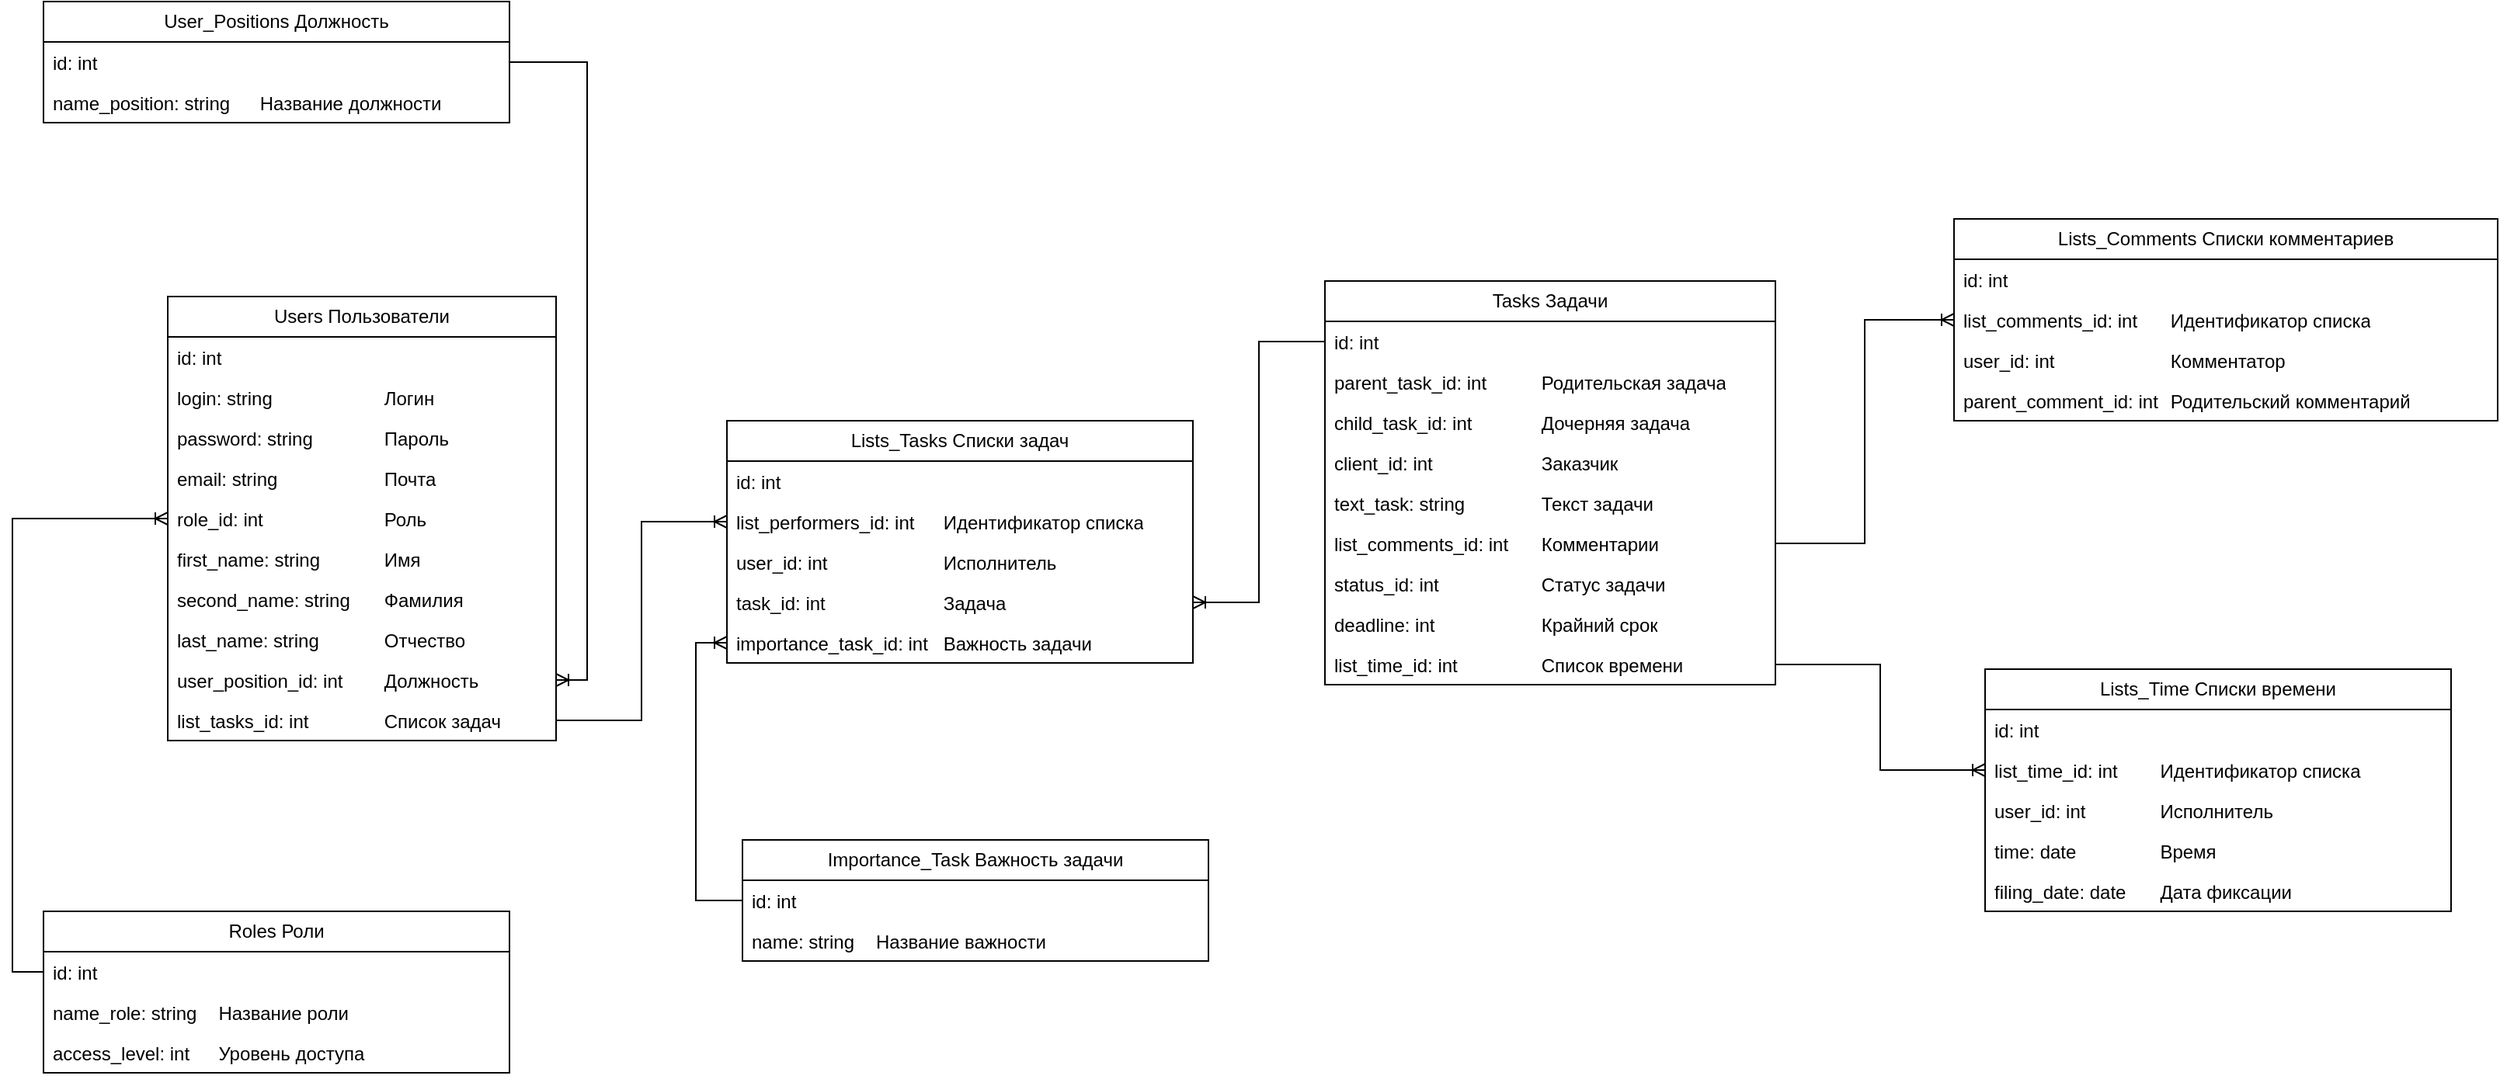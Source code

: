 <mxfile version="24.8.8">
  <diagram name="Page-1" id="0Uhh5VypU2_WbiA2aX1X">
    <mxGraphModel dx="1869" dy="650" grid="1" gridSize="10" guides="1" tooltips="1" connect="1" arrows="1" fold="1" page="1" pageScale="1" pageWidth="850" pageHeight="1100" math="0" shadow="0">
      <root>
        <mxCell id="0" />
        <mxCell id="1" parent="0" />
        <mxCell id="a-3vLe5uyyCqmMBbY7nq-1" value="Tasks Задачи" style="swimlane;fontStyle=0;childLayout=stackLayout;horizontal=1;startSize=26;fillColor=none;horizontalStack=0;resizeParent=1;resizeParentMax=0;resizeLast=0;collapsible=1;marginBottom=0;whiteSpace=wrap;html=1;" parent="1" vertex="1">
          <mxGeometry x="425" y="240" width="290" height="260" as="geometry" />
        </mxCell>
        <mxCell id="a-3vLe5uyyCqmMBbY7nq-2" value="id: int" style="text;strokeColor=none;fillColor=none;align=left;verticalAlign=top;spacingLeft=4;spacingRight=4;overflow=hidden;rotatable=0;points=[[0,0.5],[1,0.5]];portConstraint=eastwest;whiteSpace=wrap;html=1;" parent="a-3vLe5uyyCqmMBbY7nq-1" vertex="1">
          <mxGeometry y="26" width="290" height="26" as="geometry" />
        </mxCell>
        <mxCell id="a-3vLe5uyyCqmMBbY7nq-23" value="parent_task_id: int&lt;span style=&quot;white-space: pre;&quot;&gt;&#x9;&lt;/span&gt;&lt;span style=&quot;white-space: pre;&quot;&gt;&#x9;&lt;/span&gt;Родительская задача" style="text;strokeColor=none;fillColor=none;align=left;verticalAlign=top;spacingLeft=4;spacingRight=4;overflow=hidden;rotatable=0;points=[[0,0.5],[1,0.5]];portConstraint=eastwest;whiteSpace=wrap;html=1;" parent="a-3vLe5uyyCqmMBbY7nq-1" vertex="1">
          <mxGeometry y="52" width="290" height="26" as="geometry" />
        </mxCell>
        <mxCell id="a-3vLe5uyyCqmMBbY7nq-24" value="child_task_id: int&lt;span style=&quot;white-space: pre;&quot;&gt;&#x9;&lt;/span&gt;&lt;span style=&quot;white-space: pre;&quot;&gt;&#x9;&lt;/span&gt;Дочерняя задача" style="text;strokeColor=none;fillColor=none;align=left;verticalAlign=top;spacingLeft=4;spacingRight=4;overflow=hidden;rotatable=0;points=[[0,0.5],[1,0.5]];portConstraint=eastwest;whiteSpace=wrap;html=1;" parent="a-3vLe5uyyCqmMBbY7nq-1" vertex="1">
          <mxGeometry y="78" width="290" height="26" as="geometry" />
        </mxCell>
        <mxCell id="a-3vLe5uyyCqmMBbY7nq-10" value="&lt;div&gt;client_id: int&lt;span style=&quot;white-space: pre;&quot;&gt;&#x9;&lt;/span&gt;&lt;span style=&quot;white-space: pre;&quot;&gt;&#x9;&lt;span style=&quot;white-space: pre;&quot;&gt;&#x9;&lt;/span&gt;&lt;/span&gt;Заказчик&lt;/div&gt;&lt;div&gt;&lt;br&gt;&lt;/div&gt;&lt;div&gt;&lt;span style=&quot;white-space: pre;&quot;&gt;&#x9;&lt;/span&gt;&lt;span style=&quot;white-space: pre;&quot;&gt;&#x9;&lt;/span&gt;&lt;span style=&quot;white-space: pre;&quot;&gt;&#x9;&lt;/span&gt;&lt;br&gt;&lt;/div&gt;" style="text;strokeColor=none;fillColor=none;align=left;verticalAlign=top;spacingLeft=4;spacingRight=4;overflow=hidden;rotatable=0;points=[[0,0.5],[1,0.5]];portConstraint=eastwest;whiteSpace=wrap;html=1;" parent="a-3vLe5uyyCqmMBbY7nq-1" vertex="1">
          <mxGeometry y="104" width="290" height="26" as="geometry" />
        </mxCell>
        <mxCell id="a-3vLe5uyyCqmMBbY7nq-4" value="text_task: string&lt;span style=&quot;white-space: pre;&quot;&gt;&#x9;&lt;/span&gt;&lt;span style=&quot;white-space: pre;&quot;&gt;&#x9;&lt;/span&gt;Текст задачи" style="text;strokeColor=none;fillColor=none;align=left;verticalAlign=top;spacingLeft=4;spacingRight=4;overflow=hidden;rotatable=0;points=[[0,0.5],[1,0.5]];portConstraint=eastwest;whiteSpace=wrap;html=1;" parent="a-3vLe5uyyCqmMBbY7nq-1" vertex="1">
          <mxGeometry y="130" width="290" height="26" as="geometry" />
        </mxCell>
        <mxCell id="a-3vLe5uyyCqmMBbY7nq-9" value="list_comments_id: int &lt;span style=&quot;white-space: pre;&quot;&gt;&#x9;&lt;/span&gt;Комментарии" style="text;strokeColor=none;fillColor=none;align=left;verticalAlign=top;spacingLeft=4;spacingRight=4;overflow=hidden;rotatable=0;points=[[0,0.5],[1,0.5]];portConstraint=eastwest;whiteSpace=wrap;html=1;" parent="a-3vLe5uyyCqmMBbY7nq-1" vertex="1">
          <mxGeometry y="156" width="290" height="26" as="geometry" />
        </mxCell>
        <mxCell id="a-3vLe5uyyCqmMBbY7nq-51" value="status_id: int&amp;nbsp;&lt;span style=&quot;white-space: pre;&quot;&gt;&#x9;&lt;/span&gt;&lt;span style=&quot;white-space: pre;&quot;&gt;&#x9;&lt;/span&gt;&lt;span style=&quot;white-space: pre;&quot;&gt;&#x9;&lt;/span&gt;Статус задачи" style="text;strokeColor=none;fillColor=none;align=left;verticalAlign=top;spacingLeft=4;spacingRight=4;overflow=hidden;rotatable=0;points=[[0,0.5],[1,0.5]];portConstraint=eastwest;whiteSpace=wrap;html=1;" parent="a-3vLe5uyyCqmMBbY7nq-1" vertex="1">
          <mxGeometry y="182" width="290" height="26" as="geometry" />
        </mxCell>
        <mxCell id="a-3vLe5uyyCqmMBbY7nq-74" value="deadline: int&amp;nbsp;&lt;span style=&quot;white-space: pre;&quot;&gt;&#x9;&lt;/span&gt;&lt;span style=&quot;white-space: pre;&quot;&gt;&#x9;&lt;/span&gt;&lt;span style=&quot;white-space: pre;&quot;&gt;&#x9;&lt;/span&gt;Крайний срок" style="text;strokeColor=none;fillColor=none;align=left;verticalAlign=top;spacingLeft=4;spacingRight=4;overflow=hidden;rotatable=0;points=[[0,0.5],[1,0.5]];portConstraint=eastwest;whiteSpace=wrap;html=1;" parent="a-3vLe5uyyCqmMBbY7nq-1" vertex="1">
          <mxGeometry y="208" width="290" height="26" as="geometry" />
        </mxCell>
        <mxCell id="a-3vLe5uyyCqmMBbY7nq-65" value="list_time_id: int&lt;span style=&quot;white-space: pre;&quot;&gt;&#x9;&lt;/span&gt;&lt;span style=&quot;white-space: pre;&quot;&gt;&#x9;&lt;/span&gt;Список времени" style="text;strokeColor=none;fillColor=none;align=left;verticalAlign=top;spacingLeft=4;spacingRight=4;overflow=hidden;rotatable=0;points=[[0,0.5],[1,0.5]];portConstraint=eastwest;whiteSpace=wrap;html=1;" parent="a-3vLe5uyyCqmMBbY7nq-1" vertex="1">
          <mxGeometry y="234" width="290" height="26" as="geometry" />
        </mxCell>
        <mxCell id="a-3vLe5uyyCqmMBbY7nq-25" value="Users Пользователи" style="swimlane;fontStyle=0;childLayout=stackLayout;horizontal=1;startSize=26;fillColor=none;horizontalStack=0;resizeParent=1;resizeParentMax=0;resizeLast=0;collapsible=1;marginBottom=0;whiteSpace=wrap;html=1;" parent="1" vertex="1">
          <mxGeometry x="-320" y="250" width="250" height="286" as="geometry" />
        </mxCell>
        <mxCell id="a-3vLe5uyyCqmMBbY7nq-26" value="id: int" style="text;strokeColor=none;fillColor=none;align=left;verticalAlign=top;spacingLeft=4;spacingRight=4;overflow=hidden;rotatable=0;points=[[0,0.5],[1,0.5]];portConstraint=eastwest;whiteSpace=wrap;html=1;" parent="a-3vLe5uyyCqmMBbY7nq-25" vertex="1">
          <mxGeometry y="26" width="250" height="26" as="geometry" />
        </mxCell>
        <mxCell id="a-3vLe5uyyCqmMBbY7nq-63" value="login: string&lt;span style=&quot;white-space: pre;&quot;&gt;&#x9;&lt;/span&gt;&lt;span style=&quot;white-space: pre;&quot;&gt;&#x9;&lt;/span&gt;&lt;span style=&quot;white-space: pre;&quot;&gt;&#x9;&lt;/span&gt;Логин" style="text;strokeColor=none;fillColor=none;align=left;verticalAlign=top;spacingLeft=4;spacingRight=4;overflow=hidden;rotatable=0;points=[[0,0.5],[1,0.5]];portConstraint=eastwest;whiteSpace=wrap;html=1;" parent="a-3vLe5uyyCqmMBbY7nq-25" vertex="1">
          <mxGeometry y="52" width="250" height="26" as="geometry" />
        </mxCell>
        <mxCell id="a-3vLe5uyyCqmMBbY7nq-64" value="password: string&lt;span style=&quot;white-space: pre;&quot;&gt;&#x9;&lt;/span&gt;&lt;span style=&quot;white-space: pre;&quot;&gt;&#x9;&lt;/span&gt;Пароль" style="text;strokeColor=none;fillColor=none;align=left;verticalAlign=top;spacingLeft=4;spacingRight=4;overflow=hidden;rotatable=0;points=[[0,0.5],[1,0.5]];portConstraint=eastwest;whiteSpace=wrap;html=1;" parent="a-3vLe5uyyCqmMBbY7nq-25" vertex="1">
          <mxGeometry y="78" width="250" height="26" as="geometry" />
        </mxCell>
        <mxCell id="a-3vLe5uyyCqmMBbY7nq-75" value="email: string&lt;span style=&quot;white-space: pre;&quot;&gt;&#x9;&lt;/span&gt;&lt;span style=&quot;white-space: pre;&quot;&gt;&#x9;&lt;/span&gt;&lt;span style=&quot;white-space: pre;&quot;&gt;&#x9;&lt;/span&gt;Почта" style="text;strokeColor=none;fillColor=none;align=left;verticalAlign=top;spacingLeft=4;spacingRight=4;overflow=hidden;rotatable=0;points=[[0,0.5],[1,0.5]];portConstraint=eastwest;whiteSpace=wrap;html=1;" parent="a-3vLe5uyyCqmMBbY7nq-25" vertex="1">
          <mxGeometry y="104" width="250" height="26" as="geometry" />
        </mxCell>
        <mxCell id="a-3vLe5uyyCqmMBbY7nq-31" value="role_id&lt;span style=&quot;white-space: pre;&quot;&gt;: int&lt;/span&gt;&lt;span style=&quot;white-space: pre;&quot;&gt;&#x9;&lt;/span&gt;&lt;span style=&quot;white-space: pre;&quot;&gt;&#x9;&lt;/span&gt;&lt;span style=&quot;white-space: pre;&quot;&gt;&#x9;&lt;/span&gt;Роль" style="text;strokeColor=none;fillColor=none;align=left;verticalAlign=top;spacingLeft=4;spacingRight=4;overflow=hidden;rotatable=0;points=[[0,0.5],[1,0.5]];portConstraint=eastwest;whiteSpace=wrap;html=1;" parent="a-3vLe5uyyCqmMBbY7nq-25" vertex="1">
          <mxGeometry y="130" width="250" height="26" as="geometry" />
        </mxCell>
        <mxCell id="a-3vLe5uyyCqmMBbY7nq-29" value="&lt;div&gt;first_name: string&lt;span style=&quot;white-space: pre;&quot;&gt;&#x9;&lt;/span&gt;&lt;span style=&quot;white-space: pre;&quot;&gt;&#x9;&lt;/span&gt;Имя&lt;/div&gt;&lt;div&gt;&lt;br&gt;&lt;/div&gt;&lt;div&gt;&lt;br&gt;&lt;/div&gt;&lt;div&gt;&lt;span style=&quot;white-space: pre;&quot;&gt;&#x9;&lt;/span&gt;&lt;span style=&quot;white-space: pre;&quot;&gt;&#x9;&lt;/span&gt;&lt;span style=&quot;white-space: pre;&quot;&gt;&#x9;&lt;/span&gt;&lt;br&gt;&lt;/div&gt;" style="text;strokeColor=none;fillColor=none;align=left;verticalAlign=top;spacingLeft=4;spacingRight=4;overflow=hidden;rotatable=0;points=[[0,0.5],[1,0.5]];portConstraint=eastwest;whiteSpace=wrap;html=1;" parent="a-3vLe5uyyCqmMBbY7nq-25" vertex="1">
          <mxGeometry y="156" width="250" height="26" as="geometry" />
        </mxCell>
        <mxCell id="a-3vLe5uyyCqmMBbY7nq-46" value="&lt;div&gt;second_name: string&lt;span style=&quot;white-space: pre;&quot;&gt;&#x9;&lt;/span&gt;Фамилия&lt;/div&gt;" style="text;strokeColor=none;fillColor=none;align=left;verticalAlign=top;spacingLeft=4;spacingRight=4;overflow=hidden;rotatable=0;points=[[0,0.5],[1,0.5]];portConstraint=eastwest;whiteSpace=wrap;html=1;" parent="a-3vLe5uyyCqmMBbY7nq-25" vertex="1">
          <mxGeometry y="182" width="250" height="26" as="geometry" />
        </mxCell>
        <mxCell id="a-3vLe5uyyCqmMBbY7nq-30" value="last_name: string&lt;span style=&quot;white-space: pre;&quot;&gt;&#x9;&lt;/span&gt;&lt;span style=&quot;white-space: pre;&quot;&gt;&#x9;&lt;/span&gt;Отчество" style="text;strokeColor=none;fillColor=none;align=left;verticalAlign=top;spacingLeft=4;spacingRight=4;overflow=hidden;rotatable=0;points=[[0,0.5],[1,0.5]];portConstraint=eastwest;whiteSpace=wrap;html=1;" parent="a-3vLe5uyyCqmMBbY7nq-25" vertex="1">
          <mxGeometry y="208" width="250" height="26" as="geometry" />
        </mxCell>
        <mxCell id="a-3vLe5uyyCqmMBbY7nq-58" value="&lt;div&gt;user_position_id: int&lt;span style=&quot;white-space: pre;&quot;&gt;&#x9;&lt;/span&gt;Должность&lt;/div&gt;" style="text;strokeColor=none;fillColor=none;align=left;verticalAlign=top;spacingLeft=4;spacingRight=4;overflow=hidden;rotatable=0;points=[[0,0.5],[1,0.5]];portConstraint=eastwest;whiteSpace=wrap;html=1;" parent="a-3vLe5uyyCqmMBbY7nq-25" vertex="1">
          <mxGeometry y="234" width="250" height="26" as="geometry" />
        </mxCell>
        <mxCell id="a-3vLe5uyyCqmMBbY7nq-52" value="list_tasks_id&lt;span style=&quot;white-space: pre;&quot;&gt;: int&lt;/span&gt;&lt;span style=&quot;white-space: pre;&quot;&gt;&#x9;&lt;/span&gt;&lt;span style=&quot;white-space: pre;&quot;&gt;&#x9;&lt;/span&gt;Список задач" style="text;strokeColor=none;fillColor=none;align=left;verticalAlign=top;spacingLeft=4;spacingRight=4;overflow=hidden;rotatable=0;points=[[0,0.5],[1,0.5]];portConstraint=eastwest;whiteSpace=wrap;html=1;" parent="a-3vLe5uyyCqmMBbY7nq-25" vertex="1">
          <mxGeometry y="260" width="250" height="26" as="geometry" />
        </mxCell>
        <mxCell id="a-3vLe5uyyCqmMBbY7nq-41" value="Lists_Comments Списки комментариев" style="swimlane;fontStyle=0;childLayout=stackLayout;horizontal=1;startSize=26;fillColor=none;horizontalStack=0;resizeParent=1;resizeParentMax=0;resizeLast=0;collapsible=1;marginBottom=0;whiteSpace=wrap;html=1;" parent="1" vertex="1">
          <mxGeometry x="830" y="200" width="350" height="130" as="geometry" />
        </mxCell>
        <mxCell id="a-3vLe5uyyCqmMBbY7nq-42" value="id: int" style="text;strokeColor=none;fillColor=none;align=left;verticalAlign=top;spacingLeft=4;spacingRight=4;overflow=hidden;rotatable=0;points=[[0,0.5],[1,0.5]];portConstraint=eastwest;whiteSpace=wrap;html=1;" parent="a-3vLe5uyyCqmMBbY7nq-41" vertex="1">
          <mxGeometry y="26" width="350" height="26" as="geometry" />
        </mxCell>
        <mxCell id="a-3vLe5uyyCqmMBbY7nq-43" value="list_comments_id: int&lt;span style=&quot;white-space: pre;&quot;&gt;&#x9;&lt;/span&gt;Идентификатор списка" style="text;strokeColor=none;fillColor=none;align=left;verticalAlign=top;spacingLeft=4;spacingRight=4;overflow=hidden;rotatable=0;points=[[0,0.5],[1,0.5]];portConstraint=eastwest;whiteSpace=wrap;html=1;" parent="a-3vLe5uyyCqmMBbY7nq-41" vertex="1">
          <mxGeometry y="52" width="350" height="26" as="geometry" />
        </mxCell>
        <mxCell id="a-3vLe5uyyCqmMBbY7nq-44" value="user_id: int&lt;span style=&quot;white-space: pre;&quot;&gt;&#x9;&lt;/span&gt;&lt;span style=&quot;white-space: pre;&quot;&gt;&#x9;&lt;/span&gt;&lt;span style=&quot;white-space: pre;&quot;&gt;&#x9;&lt;/span&gt;Комментатор" style="text;strokeColor=none;fillColor=none;align=left;verticalAlign=top;spacingLeft=4;spacingRight=4;overflow=hidden;rotatable=0;points=[[0,0.5],[1,0.5]];portConstraint=eastwest;whiteSpace=wrap;html=1;" parent="a-3vLe5uyyCqmMBbY7nq-41" vertex="1">
          <mxGeometry y="78" width="350" height="26" as="geometry" />
        </mxCell>
        <mxCell id="a-3vLe5uyyCqmMBbY7nq-45" value="parent_comment_id: int&lt;span style=&quot;white-space: pre;&quot;&gt;&#x9;&lt;/span&gt;Родительский комментарий" style="text;strokeColor=none;fillColor=none;align=left;verticalAlign=top;spacingLeft=4;spacingRight=4;overflow=hidden;rotatable=0;points=[[0,0.5],[1,0.5]];portConstraint=eastwest;whiteSpace=wrap;html=1;" parent="a-3vLe5uyyCqmMBbY7nq-41" vertex="1">
          <mxGeometry y="104" width="350" height="26" as="geometry" />
        </mxCell>
        <mxCell id="a-3vLe5uyyCqmMBbY7nq-47" value="Roles Роли" style="swimlane;fontStyle=0;childLayout=stackLayout;horizontal=1;startSize=26;fillColor=none;horizontalStack=0;resizeParent=1;resizeParentMax=0;resizeLast=0;collapsible=1;marginBottom=0;whiteSpace=wrap;html=1;" parent="1" vertex="1">
          <mxGeometry x="-400" y="646" width="300" height="104" as="geometry" />
        </mxCell>
        <mxCell id="a-3vLe5uyyCqmMBbY7nq-48" value="id: int" style="text;strokeColor=none;fillColor=none;align=left;verticalAlign=top;spacingLeft=4;spacingRight=4;overflow=hidden;rotatable=0;points=[[0,0.5],[1,0.5]];portConstraint=eastwest;whiteSpace=wrap;html=1;" parent="a-3vLe5uyyCqmMBbY7nq-47" vertex="1">
          <mxGeometry y="26" width="300" height="26" as="geometry" />
        </mxCell>
        <mxCell id="a-3vLe5uyyCqmMBbY7nq-49" value="name_role: string&lt;span style=&quot;white-space: pre;&quot;&gt;&#x9;&lt;/span&gt;Название роли" style="text;strokeColor=none;fillColor=none;align=left;verticalAlign=top;spacingLeft=4;spacingRight=4;overflow=hidden;rotatable=0;points=[[0,0.5],[1,0.5]];portConstraint=eastwest;whiteSpace=wrap;html=1;" parent="a-3vLe5uyyCqmMBbY7nq-47" vertex="1">
          <mxGeometry y="52" width="300" height="26" as="geometry" />
        </mxCell>
        <mxCell id="a-3vLe5uyyCqmMBbY7nq-62" value="access_level: int&lt;span style=&quot;white-space: pre;&quot;&gt;&#x9;&lt;/span&gt;Уровень доступа" style="text;strokeColor=none;fillColor=none;align=left;verticalAlign=top;spacingLeft=4;spacingRight=4;overflow=hidden;rotatable=0;points=[[0,0.5],[1,0.5]];portConstraint=eastwest;whiteSpace=wrap;html=1;" parent="a-3vLe5uyyCqmMBbY7nq-47" vertex="1">
          <mxGeometry y="78" width="300" height="26" as="geometry" />
        </mxCell>
        <mxCell id="a-3vLe5uyyCqmMBbY7nq-53" value="Lists_Tasks Списки задач" style="swimlane;fontStyle=0;childLayout=stackLayout;horizontal=1;startSize=26;fillColor=none;horizontalStack=0;resizeParent=1;resizeParentMax=0;resizeLast=0;collapsible=1;marginBottom=0;whiteSpace=wrap;html=1;" parent="1" vertex="1">
          <mxGeometry x="40" y="330" width="300" height="156" as="geometry" />
        </mxCell>
        <mxCell id="a-3vLe5uyyCqmMBbY7nq-54" value="id: int" style="text;strokeColor=none;fillColor=none;align=left;verticalAlign=top;spacingLeft=4;spacingRight=4;overflow=hidden;rotatable=0;points=[[0,0.5],[1,0.5]];portConstraint=eastwest;whiteSpace=wrap;html=1;" parent="a-3vLe5uyyCqmMBbY7nq-53" vertex="1">
          <mxGeometry y="26" width="300" height="26" as="geometry" />
        </mxCell>
        <mxCell id="a-3vLe5uyyCqmMBbY7nq-55" value="list_performers_id: int&lt;span style=&quot;white-space: pre;&quot;&gt;&#x9;&lt;/span&gt;Идентификатор списка" style="text;strokeColor=none;fillColor=none;align=left;verticalAlign=top;spacingLeft=4;spacingRight=4;overflow=hidden;rotatable=0;points=[[0,0.5],[1,0.5]];portConstraint=eastwest;whiteSpace=wrap;html=1;" parent="a-3vLe5uyyCqmMBbY7nq-53" vertex="1">
          <mxGeometry y="52" width="300" height="26" as="geometry" />
        </mxCell>
        <mxCell id="a-3vLe5uyyCqmMBbY7nq-56" value="user_id: int&lt;span style=&quot;white-space: pre;&quot;&gt;&#x9;&lt;/span&gt;&lt;span style=&quot;white-space: pre;&quot;&gt;&#x9;&lt;/span&gt;&lt;span style=&quot;white-space: pre;&quot;&gt;&#x9;&lt;/span&gt;Исполнитель" style="text;strokeColor=none;fillColor=none;align=left;verticalAlign=top;spacingLeft=4;spacingRight=4;overflow=hidden;rotatable=0;points=[[0,0.5],[1,0.5]];portConstraint=eastwest;whiteSpace=wrap;html=1;" parent="a-3vLe5uyyCqmMBbY7nq-53" vertex="1">
          <mxGeometry y="78" width="300" height="26" as="geometry" />
        </mxCell>
        <mxCell id="a-3vLe5uyyCqmMBbY7nq-57" value="task_id: int&lt;span style=&quot;white-space: pre;&quot;&gt;&#x9;&lt;/span&gt;&lt;span style=&quot;white-space: pre;&quot;&gt;&#x9;&lt;/span&gt;&lt;span style=&quot;white-space: pre;&quot;&gt;&#x9;&lt;/span&gt;Задача" style="text;strokeColor=none;fillColor=none;align=left;verticalAlign=top;spacingLeft=4;spacingRight=4;overflow=hidden;rotatable=0;points=[[0,0.5],[1,0.5]];portConstraint=eastwest;whiteSpace=wrap;html=1;" parent="a-3vLe5uyyCqmMBbY7nq-53" vertex="1">
          <mxGeometry y="104" width="300" height="26" as="geometry" />
        </mxCell>
        <mxCell id="a-3vLe5uyyCqmMBbY7nq-73" value="&lt;span style=&quot;white-space: pre-wrap;&quot; data-src-align=&quot;0:8&quot; class=&quot;EzKURWReUAB5oZgtQNkl&quot;&gt;importance_task_id&lt;/span&gt;: int&lt;span style=&quot;white-space: pre;&quot;&gt;&#x9;Важность задачи&lt;/span&gt;" style="text;strokeColor=none;fillColor=none;align=left;verticalAlign=top;spacingLeft=4;spacingRight=4;overflow=hidden;rotatable=0;points=[[0,0.5],[1,0.5]];portConstraint=eastwest;whiteSpace=wrap;html=1;" parent="a-3vLe5uyyCqmMBbY7nq-53" vertex="1">
          <mxGeometry y="130" width="300" height="26" as="geometry" />
        </mxCell>
        <mxCell id="a-3vLe5uyyCqmMBbY7nq-59" value="User_Positions Должность" style="swimlane;fontStyle=0;childLayout=stackLayout;horizontal=1;startSize=26;fillColor=none;horizontalStack=0;resizeParent=1;resizeParentMax=0;resizeLast=0;collapsible=1;marginBottom=0;whiteSpace=wrap;html=1;" parent="1" vertex="1">
          <mxGeometry x="-400" y="60" width="300" height="78" as="geometry" />
        </mxCell>
        <mxCell id="a-3vLe5uyyCqmMBbY7nq-60" value="id: int" style="text;strokeColor=none;fillColor=none;align=left;verticalAlign=top;spacingLeft=4;spacingRight=4;overflow=hidden;rotatable=0;points=[[0,0.5],[1,0.5]];portConstraint=eastwest;whiteSpace=wrap;html=1;" parent="a-3vLe5uyyCqmMBbY7nq-59" vertex="1">
          <mxGeometry y="26" width="300" height="26" as="geometry" />
        </mxCell>
        <mxCell id="a-3vLe5uyyCqmMBbY7nq-61" value="name_position: string&lt;span style=&quot;white-space: pre;&quot;&gt;&#x9;&lt;/span&gt;Название должности" style="text;strokeColor=none;fillColor=none;align=left;verticalAlign=top;spacingLeft=4;spacingRight=4;overflow=hidden;rotatable=0;points=[[0,0.5],[1,0.5]];portConstraint=eastwest;whiteSpace=wrap;html=1;" parent="a-3vLe5uyyCqmMBbY7nq-59" vertex="1">
          <mxGeometry y="52" width="300" height="26" as="geometry" />
        </mxCell>
        <mxCell id="a-3vLe5uyyCqmMBbY7nq-66" value="Lists_Time Списки времени" style="swimlane;fontStyle=0;childLayout=stackLayout;horizontal=1;startSize=26;fillColor=none;horizontalStack=0;resizeParent=1;resizeParentMax=0;resizeLast=0;collapsible=1;marginBottom=0;whiteSpace=wrap;html=1;" parent="1" vertex="1">
          <mxGeometry x="850" y="490" width="300" height="156" as="geometry" />
        </mxCell>
        <mxCell id="a-3vLe5uyyCqmMBbY7nq-67" value="id: int" style="text;strokeColor=none;fillColor=none;align=left;verticalAlign=top;spacingLeft=4;spacingRight=4;overflow=hidden;rotatable=0;points=[[0,0.5],[1,0.5]];portConstraint=eastwest;whiteSpace=wrap;html=1;" parent="a-3vLe5uyyCqmMBbY7nq-66" vertex="1">
          <mxGeometry y="26" width="300" height="26" as="geometry" />
        </mxCell>
        <mxCell id="a-3vLe5uyyCqmMBbY7nq-68" value="list_time_id: int&lt;span style=&quot;white-space: pre;&quot;&gt;&#x9;&lt;/span&gt;Идентификатор списка" style="text;strokeColor=none;fillColor=none;align=left;verticalAlign=top;spacingLeft=4;spacingRight=4;overflow=hidden;rotatable=0;points=[[0,0.5],[1,0.5]];portConstraint=eastwest;whiteSpace=wrap;html=1;" parent="a-3vLe5uyyCqmMBbY7nq-66" vertex="1">
          <mxGeometry y="52" width="300" height="26" as="geometry" />
        </mxCell>
        <mxCell id="a-3vLe5uyyCqmMBbY7nq-69" value="user_id: int&lt;span style=&quot;white-space: pre;&quot;&gt;&#x9;&lt;/span&gt;&lt;span style=&quot;white-space: pre;&quot;&gt;&#x9;&lt;/span&gt;Исполнитель" style="text;strokeColor=none;fillColor=none;align=left;verticalAlign=top;spacingLeft=4;spacingRight=4;overflow=hidden;rotatable=0;points=[[0,0.5],[1,0.5]];portConstraint=eastwest;whiteSpace=wrap;html=1;" parent="a-3vLe5uyyCqmMBbY7nq-66" vertex="1">
          <mxGeometry y="78" width="300" height="26" as="geometry" />
        </mxCell>
        <mxCell id="a-3vLe5uyyCqmMBbY7nq-70" value="time: date&lt;span style=&quot;white-space: pre;&quot;&gt;&#x9;&lt;/span&gt;&lt;span style=&quot;white-space: pre;&quot;&gt;&#x9;&lt;/span&gt;Время" style="text;strokeColor=none;fillColor=none;align=left;verticalAlign=top;spacingLeft=4;spacingRight=4;overflow=hidden;rotatable=0;points=[[0,0.5],[1,0.5]];portConstraint=eastwest;whiteSpace=wrap;html=1;" parent="a-3vLe5uyyCqmMBbY7nq-66" vertex="1">
          <mxGeometry y="104" width="300" height="26" as="geometry" />
        </mxCell>
        <mxCell id="a-3vLe5uyyCqmMBbY7nq-71" value="filing_date: date&lt;span style=&quot;white-space: pre;&quot;&gt;&#x9;&lt;/span&gt;Дата фиксации&lt;span style=&quot;white-space: pre;&quot;&gt;&#x9;&lt;/span&gt;" style="text;strokeColor=none;fillColor=none;align=left;verticalAlign=top;spacingLeft=4;spacingRight=4;overflow=hidden;rotatable=0;points=[[0,0.5],[1,0.5]];portConstraint=eastwest;whiteSpace=wrap;html=1;" parent="a-3vLe5uyyCqmMBbY7nq-66" vertex="1">
          <mxGeometry y="130" width="300" height="26" as="geometry" />
        </mxCell>
        <mxCell id="a-3vLe5uyyCqmMBbY7nq-77" style="edgeStyle=orthogonalEdgeStyle;rounded=0;orthogonalLoop=1;jettySize=auto;html=1;entryX=0;entryY=0.5;entryDx=0;entryDy=0;endArrow=ERoneToMany;endFill=0;" parent="1" source="a-3vLe5uyyCqmMBbY7nq-65" target="a-3vLe5uyyCqmMBbY7nq-68" edge="1">
          <mxGeometry relative="1" as="geometry" />
        </mxCell>
        <mxCell id="a-3vLe5uyyCqmMBbY7nq-79" style="edgeStyle=orthogonalEdgeStyle;rounded=0;orthogonalLoop=1;jettySize=auto;html=1;entryX=0;entryY=0.5;entryDx=0;entryDy=0;endArrow=ERoneToMany;endFill=0;" parent="1" source="a-3vLe5uyyCqmMBbY7nq-9" target="a-3vLe5uyyCqmMBbY7nq-43" edge="1">
          <mxGeometry relative="1" as="geometry" />
        </mxCell>
        <mxCell id="a-3vLe5uyyCqmMBbY7nq-80" style="edgeStyle=orthogonalEdgeStyle;rounded=0;orthogonalLoop=1;jettySize=auto;html=1;endArrow=ERoneToMany;endFill=0;" parent="1" source="a-3vLe5uyyCqmMBbY7nq-52" target="a-3vLe5uyyCqmMBbY7nq-55" edge="1">
          <mxGeometry relative="1" as="geometry" />
        </mxCell>
        <mxCell id="a-3vLe5uyyCqmMBbY7nq-82" style="edgeStyle=orthogonalEdgeStyle;rounded=0;orthogonalLoop=1;jettySize=auto;html=1;entryX=0;entryY=0.5;entryDx=0;entryDy=0;endArrow=none;endFill=0;startArrow=ERoneToMany;startFill=0;" parent="1" source="a-3vLe5uyyCqmMBbY7nq-57" target="a-3vLe5uyyCqmMBbY7nq-2" edge="1">
          <mxGeometry relative="1" as="geometry" />
        </mxCell>
        <mxCell id="a-3vLe5uyyCqmMBbY7nq-83" style="edgeStyle=orthogonalEdgeStyle;rounded=0;orthogonalLoop=1;jettySize=auto;html=1;exitX=1;exitY=0.5;exitDx=0;exitDy=0;entryX=1;entryY=0.5;entryDx=0;entryDy=0;startArrow=ERoneToMany;startFill=0;endArrow=none;endFill=0;" parent="1" source="a-3vLe5uyyCqmMBbY7nq-58" target="a-3vLe5uyyCqmMBbY7nq-59" edge="1">
          <mxGeometry relative="1" as="geometry" />
        </mxCell>
        <mxCell id="a-3vLe5uyyCqmMBbY7nq-86" style="edgeStyle=orthogonalEdgeStyle;rounded=0;orthogonalLoop=1;jettySize=auto;html=1;exitX=0;exitY=0.5;exitDx=0;exitDy=0;entryX=0;entryY=0.5;entryDx=0;entryDy=0;endArrow=none;endFill=0;startArrow=ERoneToMany;startFill=0;" parent="1" source="a-3vLe5uyyCqmMBbY7nq-31" target="a-3vLe5uyyCqmMBbY7nq-48" edge="1">
          <mxGeometry relative="1" as="geometry" />
        </mxCell>
        <mxCell id="1RP6e14RmOVq5VzDvR0a-1" value="Importance_Task Важность задачи" style="swimlane;fontStyle=0;childLayout=stackLayout;horizontal=1;startSize=26;fillColor=none;horizontalStack=0;resizeParent=1;resizeParentMax=0;resizeLast=0;collapsible=1;marginBottom=0;whiteSpace=wrap;html=1;" vertex="1" parent="1">
          <mxGeometry x="50" y="600" width="300" height="78" as="geometry" />
        </mxCell>
        <mxCell id="1RP6e14RmOVq5VzDvR0a-2" value="id: int" style="text;strokeColor=none;fillColor=none;align=left;verticalAlign=top;spacingLeft=4;spacingRight=4;overflow=hidden;rotatable=0;points=[[0,0.5],[1,0.5]];portConstraint=eastwest;whiteSpace=wrap;html=1;" vertex="1" parent="1RP6e14RmOVq5VzDvR0a-1">
          <mxGeometry y="26" width="300" height="26" as="geometry" />
        </mxCell>
        <mxCell id="1RP6e14RmOVq5VzDvR0a-3" value="name: string&lt;span style=&quot;white-space: pre;&quot;&gt;&#x9;&lt;/span&gt;Название важности" style="text;strokeColor=none;fillColor=none;align=left;verticalAlign=top;spacingLeft=4;spacingRight=4;overflow=hidden;rotatable=0;points=[[0,0.5],[1,0.5]];portConstraint=eastwest;whiteSpace=wrap;html=1;" vertex="1" parent="1RP6e14RmOVq5VzDvR0a-1">
          <mxGeometry y="52" width="300" height="26" as="geometry" />
        </mxCell>
        <mxCell id="1RP6e14RmOVq5VzDvR0a-4" style="edgeStyle=orthogonalEdgeStyle;rounded=0;orthogonalLoop=1;jettySize=auto;html=1;exitX=0;exitY=0.5;exitDx=0;exitDy=0;entryX=0;entryY=0.5;entryDx=0;entryDy=0;endArrow=ERoneToMany;endFill=0;" edge="1" parent="1" source="1RP6e14RmOVq5VzDvR0a-2" target="a-3vLe5uyyCqmMBbY7nq-73">
          <mxGeometry relative="1" as="geometry" />
        </mxCell>
      </root>
    </mxGraphModel>
  </diagram>
</mxfile>
